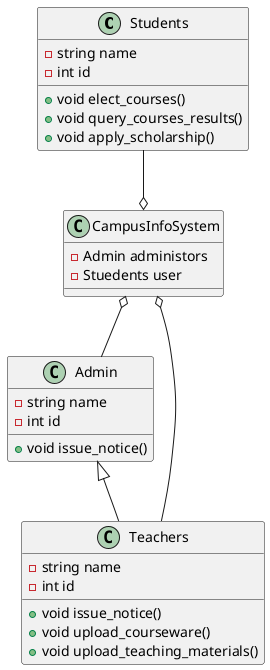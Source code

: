 @startuml ClassCampusInfoPlatform
                         
class Students {         
  -string name           
  -int id                
                         
  +void elect_courses()  
  +void query_courses_results()
  +void apply_scholarship() 
                             
}                            
                             
class Admin {                
  -string name              
  -int id                        
                                  
  +void issue_notice()            
}                                 
                                  
class Teachers extends Admin{     
  -string name                    
  -int id                         
                                  
  +void issue_notice()              
  +void upload_courseware()         
  +void upload_teaching_materials()
                                  
}                                 
                                 
class CampusInfoSystem {         
  -Admin administors             
  -Stuedents user                
}                                
                                 
CampusInfoSystem o-- Admin       
CampusInfoSystem o-- Teachers    
CampusInfoSystem o-up- Students
                                  
@enduml                           